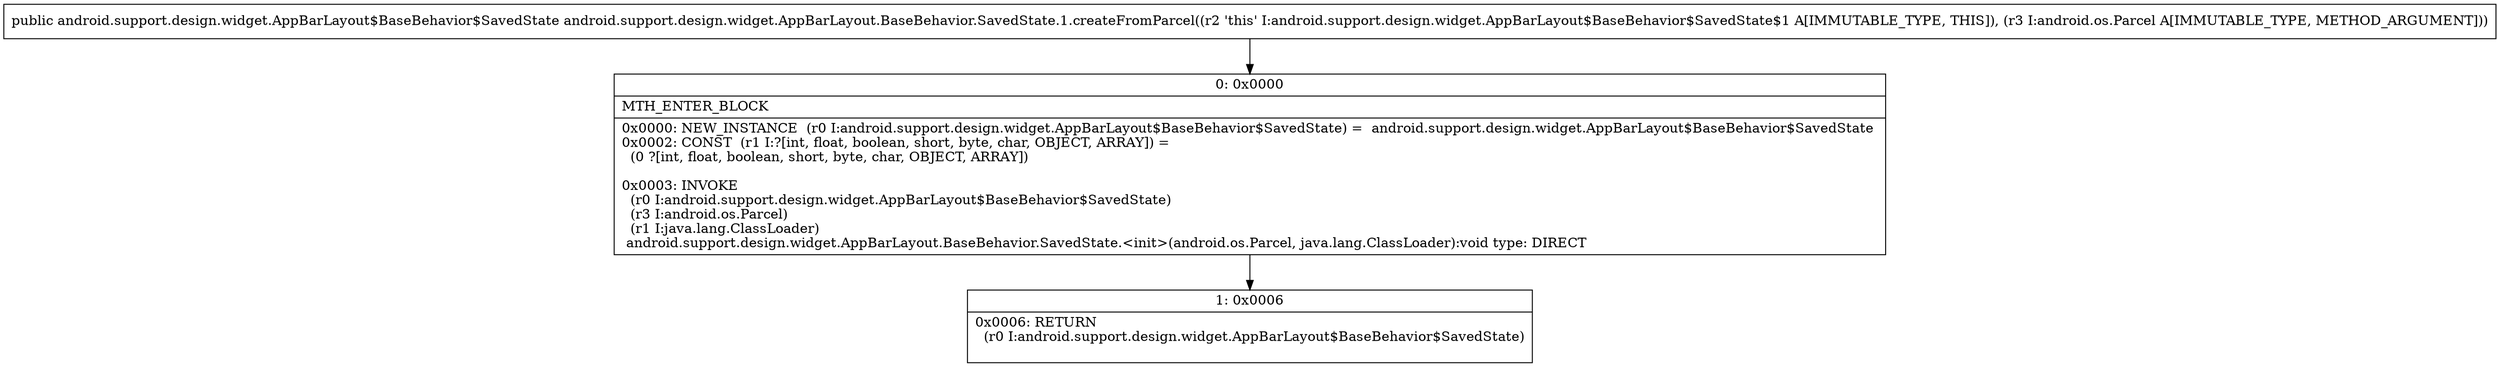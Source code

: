 digraph "CFG forandroid.support.design.widget.AppBarLayout.BaseBehavior.SavedState.1.createFromParcel(Landroid\/os\/Parcel;)Landroid\/support\/design\/widget\/AppBarLayout$BaseBehavior$SavedState;" {
Node_0 [shape=record,label="{0\:\ 0x0000|MTH_ENTER_BLOCK\l|0x0000: NEW_INSTANCE  (r0 I:android.support.design.widget.AppBarLayout$BaseBehavior$SavedState) =  android.support.design.widget.AppBarLayout$BaseBehavior$SavedState \l0x0002: CONST  (r1 I:?[int, float, boolean, short, byte, char, OBJECT, ARRAY]) = \l  (0 ?[int, float, boolean, short, byte, char, OBJECT, ARRAY])\l \l0x0003: INVOKE  \l  (r0 I:android.support.design.widget.AppBarLayout$BaseBehavior$SavedState)\l  (r3 I:android.os.Parcel)\l  (r1 I:java.lang.ClassLoader)\l android.support.design.widget.AppBarLayout.BaseBehavior.SavedState.\<init\>(android.os.Parcel, java.lang.ClassLoader):void type: DIRECT \l}"];
Node_1 [shape=record,label="{1\:\ 0x0006|0x0006: RETURN  \l  (r0 I:android.support.design.widget.AppBarLayout$BaseBehavior$SavedState)\l \l}"];
MethodNode[shape=record,label="{public android.support.design.widget.AppBarLayout$BaseBehavior$SavedState android.support.design.widget.AppBarLayout.BaseBehavior.SavedState.1.createFromParcel((r2 'this' I:android.support.design.widget.AppBarLayout$BaseBehavior$SavedState$1 A[IMMUTABLE_TYPE, THIS]), (r3 I:android.os.Parcel A[IMMUTABLE_TYPE, METHOD_ARGUMENT])) }"];
MethodNode -> Node_0;
Node_0 -> Node_1;
}

